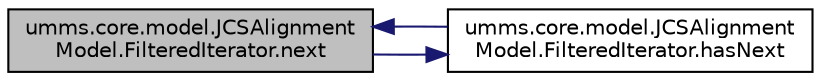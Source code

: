 digraph "umms.core.model.JCSAlignmentModel.FilteredIterator.next"
{
  edge [fontname="Helvetica",fontsize="10",labelfontname="Helvetica",labelfontsize="10"];
  node [fontname="Helvetica",fontsize="10",shape=record];
  rankdir="LR";
  Node1 [label="umms.core.model.JCSAlignment\lModel.FilteredIterator.next",height=0.2,width=0.4,color="black", fillcolor="grey75", style="filled" fontcolor="black"];
  Node1 -> Node2 [color="midnightblue",fontsize="10",style="solid",fontname="Helvetica"];
  Node2 [label="umms.core.model.JCSAlignment\lModel.FilteredIterator.hasNext",height=0.2,width=0.4,color="black", fillcolor="white", style="filled",URL="$classumms_1_1core_1_1model_1_1_j_c_s_alignment_model_1_1_filtered_iterator.html#ac7b5d4d17b77a32c444767fd37397388"];
  Node2 -> Node1 [color="midnightblue",fontsize="10",style="solid",fontname="Helvetica"];
}
